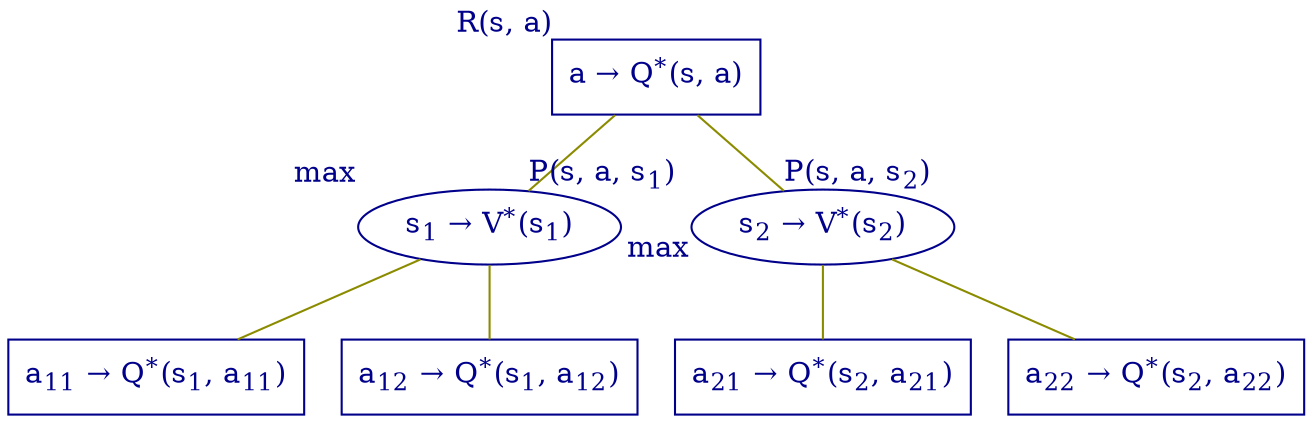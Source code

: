 /*
Run with the command: neato -n2 -Tpng -o mdp_bellman_opt_tree_qq.png mdp_bellman_opt_tree_qq.gv
*/

digraph mdp_bellman_opt_tree_qq
{
  A [pos="0,0", label=<a &#8594; Q<SUP>*</SUP>(s, a)>, shape=box, xlp="0,-30", xlabel=<R(s, a)>, color=blue4, fontcolor=blue4]
  S1 [pos="-140,-120", label=<s<SUB>1</SUB> &#8594; V<SUP>*</SUP>(s<SUB>1</SUB>)>, xlp="-140,-150", xlabel=<max>, shape=ellipse, color=blue4, fontcolor=blue4]
  S2 [pos="140,-120", label=<s<SUB>2</SUB> &#8594; V<SUP>*</SUP>(s<SUB>2</SUB>)>, xlp="140,-150", xlabel=<max>, shape=ellipse, color=blue4, fontcolor=blue4]
  A11 [pos="-210,-240", label=<a<SUB>11</SUB> &#8594; Q<SUP>*</SUP>(s<SUB>1</SUB>, a<SUB>11</SUB>)>, shape=box, color=blue4, fontcolor=blue4]
  A12 [pos="-70,-240", label=<a<SUB>12</SUB> &#8594; Q<SUP>*</SUP>(s<SUB>1</SUB>, a<SUB>12</SUB>)>, shape=box, color=blue4, fontcolor=blue4]
  A21 [pos="70,-240", label=<a<SUB>21</SUB> &#8594; Q<SUP>*</SUP>(s<SUB>2</SUB>, a<SUB>21</SUB>)>, shape=box, color=blue4, fontcolor=blue4]
  A22 [pos="210,-240", label=<a<SUB>22</SUB> &#8594; Q<SUP>*</SUP>(s<SUB>2</SUB>, a<SUB>22</SUB>)>, shape=box, color=blue4, fontcolor=blue4]
  A->S1 [headlabel=<P(s, a, s<SUB>1</SUB>)>, arrowhead=none, color=yellow4, fontcolor=blue4]
  A->S2 [headlabel=<P(s, a, s<SUB>2</SUB>)>, arrowhead=none, color=yellow4, fontcolor=blue4]
  S1->A11 [arrowhead=none, color=yellow4, fontcolor=blue4]
  S1->A12 [arrowhead=none, color=yellow4, fontcolor=blue4]
  S2->A21 [arrowhead=none, color=yellow4, fontcolor=blue4]
  S2->A22 [arrowhead=none, color=yellow4, fontcolor=blue4]
}
